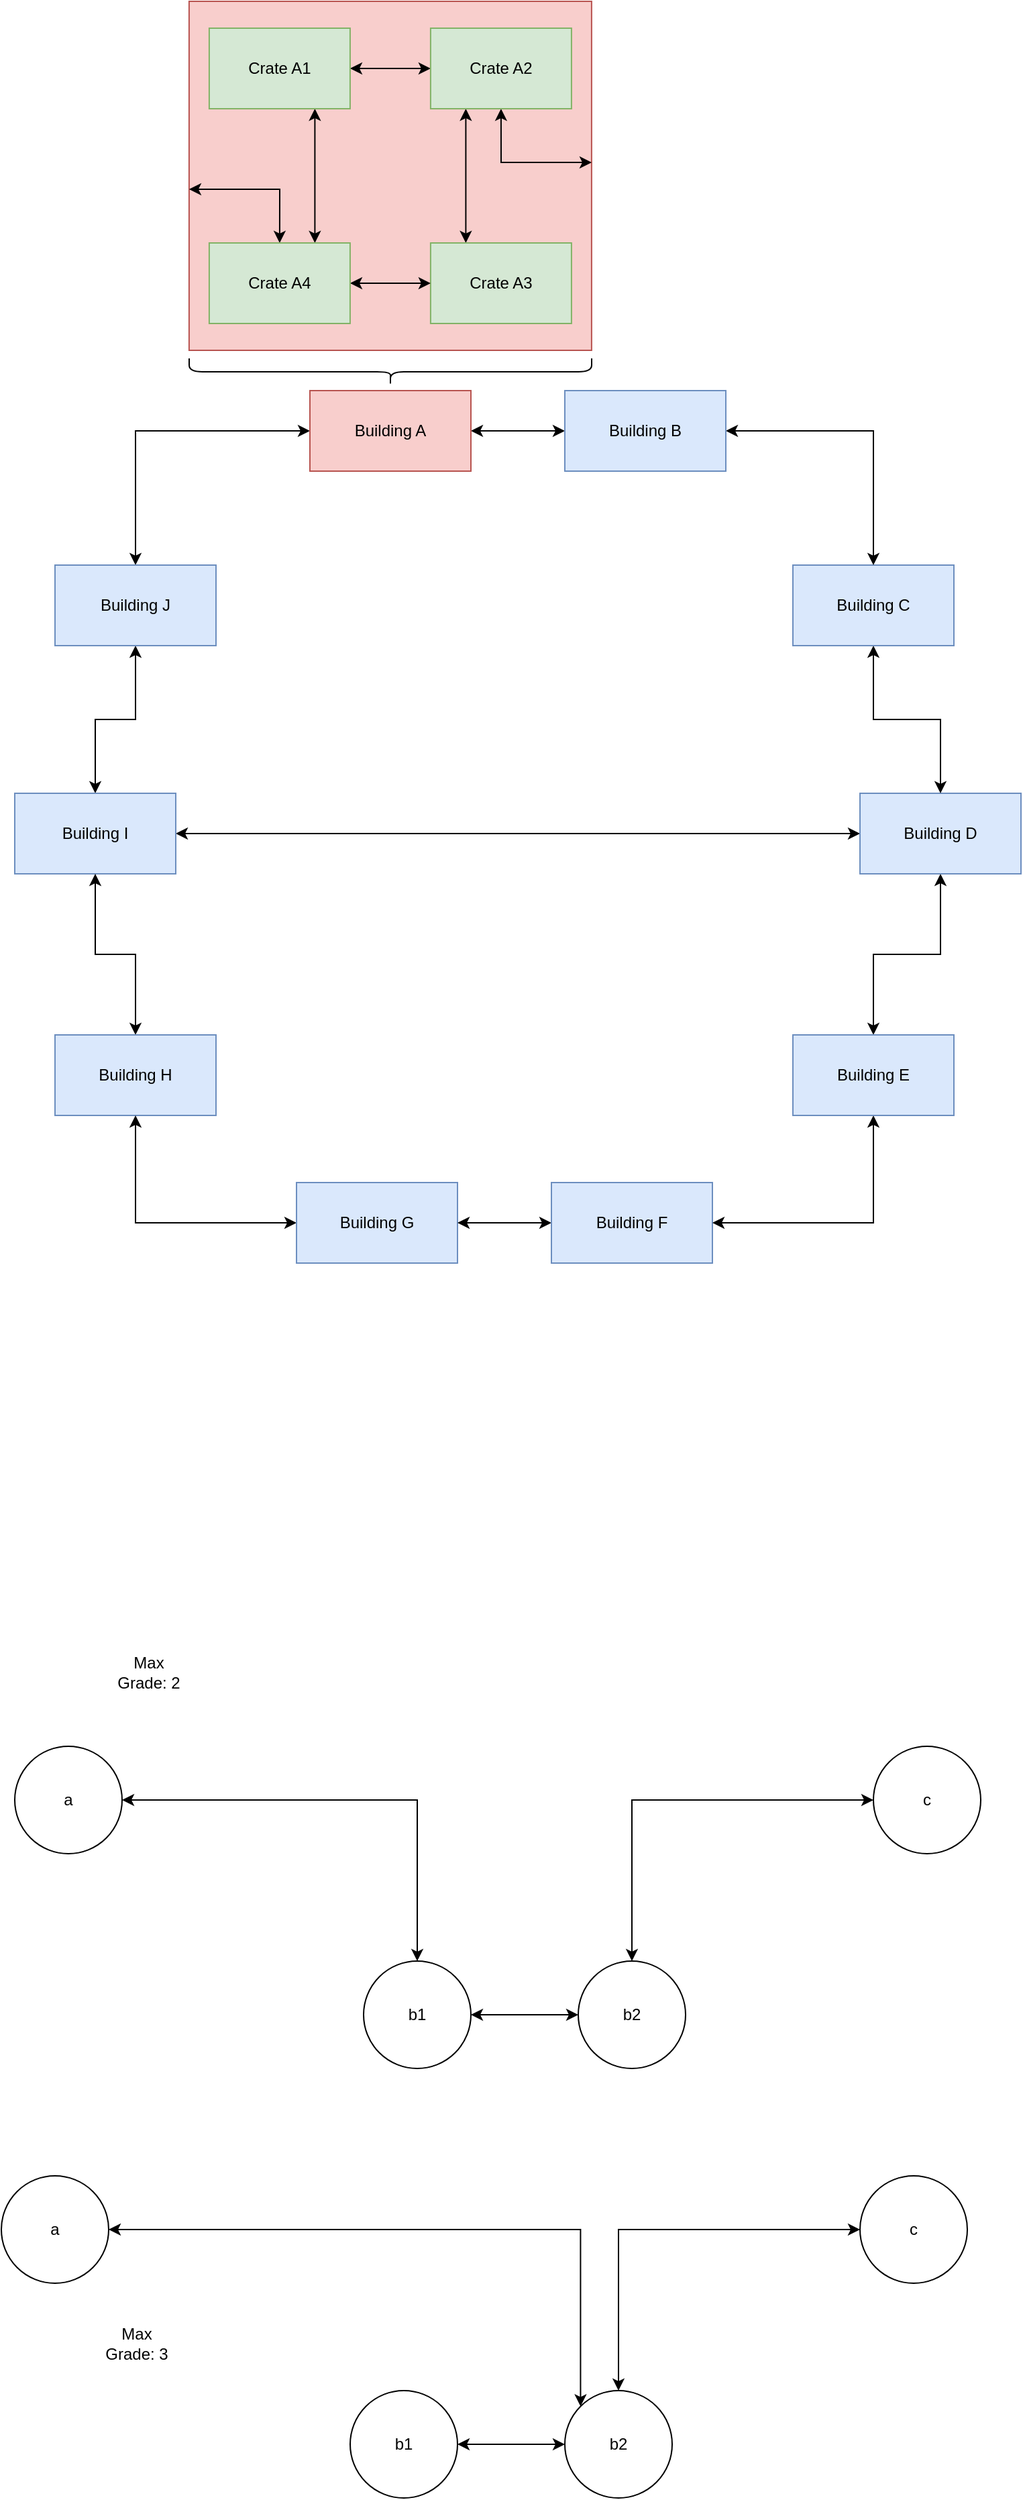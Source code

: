 <mxfile version="24.5.5" type="github">
  <diagram name="Page-1" id="zf4r5Qqb-pgHo04F7OnR">
    <mxGraphModel dx="2183" dy="1200" grid="1" gridSize="10" guides="1" tooltips="1" connect="1" arrows="1" fold="1" page="1" pageScale="1" pageWidth="850" pageHeight="1100" math="0" shadow="0">
      <root>
        <mxCell id="0" />
        <mxCell id="1" parent="0" />
        <mxCell id="xmQPLcL_-1wnKSwKBZ68-57" value="" style="rounded=0;whiteSpace=wrap;html=1;fillColor=#f8cecc;strokeColor=#b85450;" vertex="1" parent="1">
          <mxGeometry x="189.95" y="10" width="300" height="260" as="geometry" />
        </mxCell>
        <mxCell id="xmQPLcL_-1wnKSwKBZ68-73" style="edgeStyle=orthogonalEdgeStyle;rounded=0;orthogonalLoop=1;jettySize=auto;html=1;entryX=0.5;entryY=0;entryDx=0;entryDy=0;startArrow=classic;startFill=1;" edge="1" parent="1" target="xmQPLcL_-1wnKSwKBZ68-61">
          <mxGeometry relative="1" as="geometry">
            <mxPoint x="189.95" y="150" as="sourcePoint" />
            <Array as="points">
              <mxPoint x="189.95" y="150" />
              <mxPoint x="257.95" y="150" />
            </Array>
          </mxGeometry>
        </mxCell>
        <mxCell id="xmQPLcL_-1wnKSwKBZ68-71" style="edgeStyle=orthogonalEdgeStyle;rounded=0;orthogonalLoop=1;jettySize=auto;html=1;exitX=0.5;exitY=0;exitDx=0;exitDy=0;startArrow=classic;startFill=1;" edge="1" parent="1" source="xmQPLcL_-1wnKSwKBZ68-1" target="xmQPLcL_-1wnKSwKBZ68-7">
          <mxGeometry relative="1" as="geometry" />
        </mxCell>
        <mxCell id="xmQPLcL_-1wnKSwKBZ68-81" style="edgeStyle=orthogonalEdgeStyle;rounded=0;orthogonalLoop=1;jettySize=auto;html=1;exitX=1;exitY=0.5;exitDx=0;exitDy=0;entryX=0;entryY=0.5;entryDx=0;entryDy=0;startArrow=classic;startFill=1;" edge="1" parent="1" source="xmQPLcL_-1wnKSwKBZ68-1" target="xmQPLcL_-1wnKSwKBZ68-5">
          <mxGeometry relative="1" as="geometry" />
        </mxCell>
        <mxCell id="xmQPLcL_-1wnKSwKBZ68-1" value="Building I" style="rounded=0;whiteSpace=wrap;html=1;fillColor=#dae8fc;strokeColor=#6c8ebf;" vertex="1" parent="1">
          <mxGeometry x="60" y="600" width="120" height="60" as="geometry" />
        </mxCell>
        <mxCell id="xmQPLcL_-1wnKSwKBZ68-70" style="edgeStyle=orthogonalEdgeStyle;rounded=0;orthogonalLoop=1;jettySize=auto;html=1;exitX=0.5;exitY=0;exitDx=0;exitDy=0;startArrow=classic;startFill=1;" edge="1" parent="1" source="xmQPLcL_-1wnKSwKBZ68-2" target="xmQPLcL_-1wnKSwKBZ68-1">
          <mxGeometry relative="1" as="geometry" />
        </mxCell>
        <mxCell id="xmQPLcL_-1wnKSwKBZ68-2" value="Building H" style="rounded=0;whiteSpace=wrap;html=1;fillColor=#dae8fc;strokeColor=#6c8ebf;" vertex="1" parent="1">
          <mxGeometry x="90" y="780" width="120" height="60" as="geometry" />
        </mxCell>
        <mxCell id="xmQPLcL_-1wnKSwKBZ68-69" style="edgeStyle=orthogonalEdgeStyle;rounded=0;orthogonalLoop=1;jettySize=auto;html=1;exitX=0;exitY=0.5;exitDx=0;exitDy=0;entryX=0.5;entryY=1;entryDx=0;entryDy=0;startArrow=classic;startFill=1;" edge="1" parent="1" source="xmQPLcL_-1wnKSwKBZ68-3" target="xmQPLcL_-1wnKSwKBZ68-2">
          <mxGeometry relative="1" as="geometry" />
        </mxCell>
        <mxCell id="xmQPLcL_-1wnKSwKBZ68-3" value="Building G" style="rounded=0;whiteSpace=wrap;html=1;fillColor=#dae8fc;strokeColor=#6c8ebf;" vertex="1" parent="1">
          <mxGeometry x="270" y="890" width="120" height="60" as="geometry" />
        </mxCell>
        <mxCell id="xmQPLcL_-1wnKSwKBZ68-68" style="edgeStyle=orthogonalEdgeStyle;rounded=0;orthogonalLoop=1;jettySize=auto;html=1;exitX=0;exitY=0.5;exitDx=0;exitDy=0;entryX=1;entryY=0.5;entryDx=0;entryDy=0;startArrow=classic;startFill=1;" edge="1" parent="1" source="xmQPLcL_-1wnKSwKBZ68-4" target="xmQPLcL_-1wnKSwKBZ68-3">
          <mxGeometry relative="1" as="geometry" />
        </mxCell>
        <mxCell id="xmQPLcL_-1wnKSwKBZ68-4" value="Building F" style="rounded=0;whiteSpace=wrap;html=1;fillColor=#dae8fc;strokeColor=#6c8ebf;" vertex="1" parent="1">
          <mxGeometry x="460" y="890" width="120" height="60" as="geometry" />
        </mxCell>
        <mxCell id="xmQPLcL_-1wnKSwKBZ68-66" style="edgeStyle=orthogonalEdgeStyle;rounded=0;orthogonalLoop=1;jettySize=auto;html=1;exitX=0.5;exitY=1;exitDx=0;exitDy=0;entryX=0.5;entryY=0;entryDx=0;entryDy=0;startArrow=classic;startFill=1;" edge="1" parent="1" source="xmQPLcL_-1wnKSwKBZ68-5" target="xmQPLcL_-1wnKSwKBZ68-6">
          <mxGeometry relative="1" as="geometry" />
        </mxCell>
        <mxCell id="xmQPLcL_-1wnKSwKBZ68-5" value="Building D" style="rounded=0;whiteSpace=wrap;html=1;fillColor=#dae8fc;strokeColor=#6c8ebf;" vertex="1" parent="1">
          <mxGeometry x="690" y="600" width="120" height="60" as="geometry" />
        </mxCell>
        <mxCell id="xmQPLcL_-1wnKSwKBZ68-67" style="edgeStyle=orthogonalEdgeStyle;rounded=0;orthogonalLoop=1;jettySize=auto;html=1;entryX=1;entryY=0.5;entryDx=0;entryDy=0;exitX=0.5;exitY=1;exitDx=0;exitDy=0;startArrow=classic;startFill=1;" edge="1" parent="1" source="xmQPLcL_-1wnKSwKBZ68-6" target="xmQPLcL_-1wnKSwKBZ68-4">
          <mxGeometry relative="1" as="geometry" />
        </mxCell>
        <mxCell id="xmQPLcL_-1wnKSwKBZ68-6" value="Building E" style="rounded=0;whiteSpace=wrap;html=1;fillColor=#dae8fc;strokeColor=#6c8ebf;" vertex="1" parent="1">
          <mxGeometry x="640" y="780" width="120" height="60" as="geometry" />
        </mxCell>
        <mxCell id="xmQPLcL_-1wnKSwKBZ68-62" style="edgeStyle=orthogonalEdgeStyle;rounded=0;orthogonalLoop=1;jettySize=auto;html=1;exitX=0.5;exitY=0;exitDx=0;exitDy=0;entryX=0;entryY=0.5;entryDx=0;entryDy=0;startArrow=classic;startFill=1;" edge="1" parent="1" source="xmQPLcL_-1wnKSwKBZ68-7" target="xmQPLcL_-1wnKSwKBZ68-9">
          <mxGeometry relative="1" as="geometry" />
        </mxCell>
        <mxCell id="xmQPLcL_-1wnKSwKBZ68-7" value="Building J" style="rounded=0;whiteSpace=wrap;html=1;fillColor=#dae8fc;strokeColor=#6c8ebf;" vertex="1" parent="1">
          <mxGeometry x="90" y="430" width="120" height="60" as="geometry" />
        </mxCell>
        <mxCell id="xmQPLcL_-1wnKSwKBZ68-65" style="edgeStyle=orthogonalEdgeStyle;rounded=0;orthogonalLoop=1;jettySize=auto;html=1;exitX=0.5;exitY=1;exitDx=0;exitDy=0;entryX=0.5;entryY=0;entryDx=0;entryDy=0;startArrow=classic;startFill=1;" edge="1" parent="1" source="xmQPLcL_-1wnKSwKBZ68-8" target="xmQPLcL_-1wnKSwKBZ68-5">
          <mxGeometry relative="1" as="geometry" />
        </mxCell>
        <mxCell id="xmQPLcL_-1wnKSwKBZ68-8" value="Building C" style="rounded=0;whiteSpace=wrap;html=1;fillColor=#dae8fc;strokeColor=#6c8ebf;" vertex="1" parent="1">
          <mxGeometry x="640" y="430" width="120" height="60" as="geometry" />
        </mxCell>
        <mxCell id="xmQPLcL_-1wnKSwKBZ68-63" style="edgeStyle=orthogonalEdgeStyle;rounded=0;orthogonalLoop=1;jettySize=auto;html=1;exitX=1;exitY=0.5;exitDx=0;exitDy=0;startArrow=classic;startFill=1;" edge="1" parent="1" source="xmQPLcL_-1wnKSwKBZ68-9" target="xmQPLcL_-1wnKSwKBZ68-10">
          <mxGeometry relative="1" as="geometry" />
        </mxCell>
        <mxCell id="xmQPLcL_-1wnKSwKBZ68-9" value="Building A" style="rounded=0;whiteSpace=wrap;html=1;fillColor=#f8cecc;strokeColor=#b85450;" vertex="1" parent="1">
          <mxGeometry x="280" y="300" width="120" height="60" as="geometry" />
        </mxCell>
        <mxCell id="xmQPLcL_-1wnKSwKBZ68-64" style="edgeStyle=orthogonalEdgeStyle;rounded=0;orthogonalLoop=1;jettySize=auto;html=1;exitX=1;exitY=0.5;exitDx=0;exitDy=0;startArrow=classic;startFill=1;" edge="1" parent="1" source="xmQPLcL_-1wnKSwKBZ68-10" target="xmQPLcL_-1wnKSwKBZ68-8">
          <mxGeometry relative="1" as="geometry" />
        </mxCell>
        <mxCell id="xmQPLcL_-1wnKSwKBZ68-10" value="Building B" style="rounded=0;whiteSpace=wrap;html=1;fillColor=#dae8fc;strokeColor=#6c8ebf;" vertex="1" parent="1">
          <mxGeometry x="470" y="300" width="120" height="60" as="geometry" />
        </mxCell>
        <mxCell id="xmQPLcL_-1wnKSwKBZ68-36" style="edgeStyle=orthogonalEdgeStyle;rounded=0;orthogonalLoop=1;jettySize=auto;html=1;exitX=1;exitY=0.5;exitDx=0;exitDy=0;entryX=0.5;entryY=0;entryDx=0;entryDy=0;startArrow=classic;startFill=1;" edge="1" parent="1" source="xmQPLcL_-1wnKSwKBZ68-11" target="xmQPLcL_-1wnKSwKBZ68-17">
          <mxGeometry relative="1" as="geometry" />
        </mxCell>
        <mxCell id="xmQPLcL_-1wnKSwKBZ68-11" value="a" style="ellipse;whiteSpace=wrap;html=1;aspect=fixed;" vertex="1" parent="1">
          <mxGeometry x="60" y="1310" width="80" height="80" as="geometry" />
        </mxCell>
        <mxCell id="xmQPLcL_-1wnKSwKBZ68-37" style="edgeStyle=orthogonalEdgeStyle;rounded=0;orthogonalLoop=1;jettySize=auto;html=1;exitX=0;exitY=0.5;exitDx=0;exitDy=0;entryX=0.5;entryY=0;entryDx=0;entryDy=0;startArrow=classic;startFill=1;" edge="1" parent="1" source="xmQPLcL_-1wnKSwKBZ68-15" target="xmQPLcL_-1wnKSwKBZ68-18">
          <mxGeometry relative="1" as="geometry" />
        </mxCell>
        <mxCell id="xmQPLcL_-1wnKSwKBZ68-15" value="c" style="ellipse;whiteSpace=wrap;html=1;aspect=fixed;" vertex="1" parent="1">
          <mxGeometry x="700" y="1310" width="80" height="80" as="geometry" />
        </mxCell>
        <mxCell id="xmQPLcL_-1wnKSwKBZ68-23" style="edgeStyle=orthogonalEdgeStyle;rounded=0;orthogonalLoop=1;jettySize=auto;html=1;exitX=1;exitY=0.5;exitDx=0;exitDy=0;entryX=0;entryY=0.5;entryDx=0;entryDy=0;startArrow=classic;startFill=1;" edge="1" parent="1" source="xmQPLcL_-1wnKSwKBZ68-17" target="xmQPLcL_-1wnKSwKBZ68-18">
          <mxGeometry relative="1" as="geometry" />
        </mxCell>
        <mxCell id="xmQPLcL_-1wnKSwKBZ68-17" value="b1" style="ellipse;whiteSpace=wrap;html=1;aspect=fixed;" vertex="1" parent="1">
          <mxGeometry x="320" y="1470" width="80" height="80" as="geometry" />
        </mxCell>
        <mxCell id="xmQPLcL_-1wnKSwKBZ68-18" value="b2" style="ellipse;whiteSpace=wrap;html=1;aspect=fixed;" vertex="1" parent="1">
          <mxGeometry x="480" y="1470" width="80" height="80" as="geometry" />
        </mxCell>
        <mxCell id="xmQPLcL_-1wnKSwKBZ68-45" style="edgeStyle=orthogonalEdgeStyle;rounded=0;orthogonalLoop=1;jettySize=auto;html=1;exitX=1;exitY=0.5;exitDx=0;exitDy=0;entryX=0;entryY=0;entryDx=0;entryDy=0;startArrow=classic;startFill=1;" edge="1" parent="1" source="xmQPLcL_-1wnKSwKBZ68-39" target="xmQPLcL_-1wnKSwKBZ68-44">
          <mxGeometry relative="1" as="geometry" />
        </mxCell>
        <mxCell id="xmQPLcL_-1wnKSwKBZ68-39" value="a" style="ellipse;whiteSpace=wrap;html=1;aspect=fixed;" vertex="1" parent="1">
          <mxGeometry x="50" y="1630" width="80" height="80" as="geometry" />
        </mxCell>
        <mxCell id="xmQPLcL_-1wnKSwKBZ68-40" style="edgeStyle=orthogonalEdgeStyle;rounded=0;orthogonalLoop=1;jettySize=auto;html=1;exitX=0;exitY=0.5;exitDx=0;exitDy=0;entryX=0.5;entryY=0;entryDx=0;entryDy=0;startArrow=classic;startFill=1;" edge="1" parent="1" source="xmQPLcL_-1wnKSwKBZ68-41" target="xmQPLcL_-1wnKSwKBZ68-44">
          <mxGeometry relative="1" as="geometry" />
        </mxCell>
        <mxCell id="xmQPLcL_-1wnKSwKBZ68-41" value="c" style="ellipse;whiteSpace=wrap;html=1;aspect=fixed;" vertex="1" parent="1">
          <mxGeometry x="690" y="1630" width="80" height="80" as="geometry" />
        </mxCell>
        <mxCell id="xmQPLcL_-1wnKSwKBZ68-49" style="edgeStyle=orthogonalEdgeStyle;rounded=0;orthogonalLoop=1;jettySize=auto;html=1;exitX=1;exitY=0.5;exitDx=0;exitDy=0;startArrow=classic;startFill=1;" edge="1" parent="1" source="xmQPLcL_-1wnKSwKBZ68-43" target="xmQPLcL_-1wnKSwKBZ68-44">
          <mxGeometry relative="1" as="geometry" />
        </mxCell>
        <mxCell id="xmQPLcL_-1wnKSwKBZ68-43" value="b1" style="ellipse;whiteSpace=wrap;html=1;aspect=fixed;" vertex="1" parent="1">
          <mxGeometry x="310" y="1790" width="80" height="80" as="geometry" />
        </mxCell>
        <mxCell id="xmQPLcL_-1wnKSwKBZ68-44" value="b2" style="ellipse;whiteSpace=wrap;html=1;aspect=fixed;" vertex="1" parent="1">
          <mxGeometry x="470" y="1790" width="80" height="80" as="geometry" />
        </mxCell>
        <mxCell id="xmQPLcL_-1wnKSwKBZ68-50" value="Max Grade: 2" style="text;html=1;align=center;verticalAlign=middle;whiteSpace=wrap;rounded=0;" vertex="1" parent="1">
          <mxGeometry x="130" y="1240" width="60" height="30" as="geometry" />
        </mxCell>
        <mxCell id="xmQPLcL_-1wnKSwKBZ68-55" value="Max Grade: 3" style="text;html=1;align=center;verticalAlign=middle;whiteSpace=wrap;rounded=0;" vertex="1" parent="1">
          <mxGeometry x="121" y="1740" width="60" height="30" as="geometry" />
        </mxCell>
        <mxCell id="xmQPLcL_-1wnKSwKBZ68-74" style="edgeStyle=orthogonalEdgeStyle;rounded=0;orthogonalLoop=1;jettySize=auto;html=1;exitX=1;exitY=0.5;exitDx=0;exitDy=0;entryX=0;entryY=0.5;entryDx=0;entryDy=0;startArrow=classic;startFill=1;" edge="1" parent="1" source="xmQPLcL_-1wnKSwKBZ68-58" target="xmQPLcL_-1wnKSwKBZ68-59">
          <mxGeometry relative="1" as="geometry" />
        </mxCell>
        <mxCell id="xmQPLcL_-1wnKSwKBZ68-79" style="edgeStyle=orthogonalEdgeStyle;rounded=0;orthogonalLoop=1;jettySize=auto;html=1;exitX=0.75;exitY=1;exitDx=0;exitDy=0;entryX=0.75;entryY=0;entryDx=0;entryDy=0;startArrow=classic;startFill=1;" edge="1" parent="1" source="xmQPLcL_-1wnKSwKBZ68-58" target="xmQPLcL_-1wnKSwKBZ68-61">
          <mxGeometry relative="1" as="geometry" />
        </mxCell>
        <mxCell id="xmQPLcL_-1wnKSwKBZ68-58" value="Crate A1" style="rounded=0;whiteSpace=wrap;html=1;fillColor=#d5e8d4;strokeColor=#82b366;" vertex="1" parent="1">
          <mxGeometry x="204.95" y="30" width="105" height="60" as="geometry" />
        </mxCell>
        <mxCell id="xmQPLcL_-1wnKSwKBZ68-75" style="edgeStyle=orthogonalEdgeStyle;rounded=0;orthogonalLoop=1;jettySize=auto;html=1;exitX=0.5;exitY=1;exitDx=0;exitDy=0;startArrow=classic;startFill=1;" edge="1" parent="1" source="xmQPLcL_-1wnKSwKBZ68-59">
          <mxGeometry relative="1" as="geometry">
            <mxPoint x="489.95" y="130" as="targetPoint" />
            <Array as="points">
              <mxPoint x="422.95" y="130" />
              <mxPoint x="489.95" y="130" />
            </Array>
          </mxGeometry>
        </mxCell>
        <mxCell id="xmQPLcL_-1wnKSwKBZ68-78" style="edgeStyle=orthogonalEdgeStyle;rounded=0;orthogonalLoop=1;jettySize=auto;html=1;exitX=0.25;exitY=1;exitDx=0;exitDy=0;entryX=0.25;entryY=0;entryDx=0;entryDy=0;startArrow=classic;startFill=1;" edge="1" parent="1" source="xmQPLcL_-1wnKSwKBZ68-59" target="xmQPLcL_-1wnKSwKBZ68-60">
          <mxGeometry relative="1" as="geometry" />
        </mxCell>
        <mxCell id="xmQPLcL_-1wnKSwKBZ68-59" value="Crate A2" style="rounded=0;whiteSpace=wrap;html=1;fillColor=#d5e8d4;strokeColor=#82b366;" vertex="1" parent="1">
          <mxGeometry x="369.95" y="30" width="105" height="60" as="geometry" />
        </mxCell>
        <mxCell id="xmQPLcL_-1wnKSwKBZ68-60" value="Crate A3" style="rounded=0;whiteSpace=wrap;html=1;fillColor=#d5e8d4;strokeColor=#82b366;" vertex="1" parent="1">
          <mxGeometry x="369.95" y="190" width="105" height="60" as="geometry" />
        </mxCell>
        <mxCell id="xmQPLcL_-1wnKSwKBZ68-77" style="edgeStyle=orthogonalEdgeStyle;rounded=0;orthogonalLoop=1;jettySize=auto;html=1;exitX=1;exitY=0.5;exitDx=0;exitDy=0;startArrow=classic;startFill=1;" edge="1" parent="1" source="xmQPLcL_-1wnKSwKBZ68-61" target="xmQPLcL_-1wnKSwKBZ68-60">
          <mxGeometry relative="1" as="geometry" />
        </mxCell>
        <mxCell id="xmQPLcL_-1wnKSwKBZ68-61" value="Crate A4" style="rounded=0;whiteSpace=wrap;html=1;fillColor=#d5e8d4;strokeColor=#82b366;" vertex="1" parent="1">
          <mxGeometry x="204.95" y="190" width="105" height="60" as="geometry" />
        </mxCell>
        <mxCell id="xmQPLcL_-1wnKSwKBZ68-82" value="" style="shape=curlyBracket;whiteSpace=wrap;html=1;rounded=1;flipH=1;labelPosition=right;verticalLabelPosition=middle;align=left;verticalAlign=middle;rotation=90;" vertex="1" parent="1">
          <mxGeometry x="330" y="136" width="20" height="300" as="geometry" />
        </mxCell>
      </root>
    </mxGraphModel>
  </diagram>
</mxfile>
